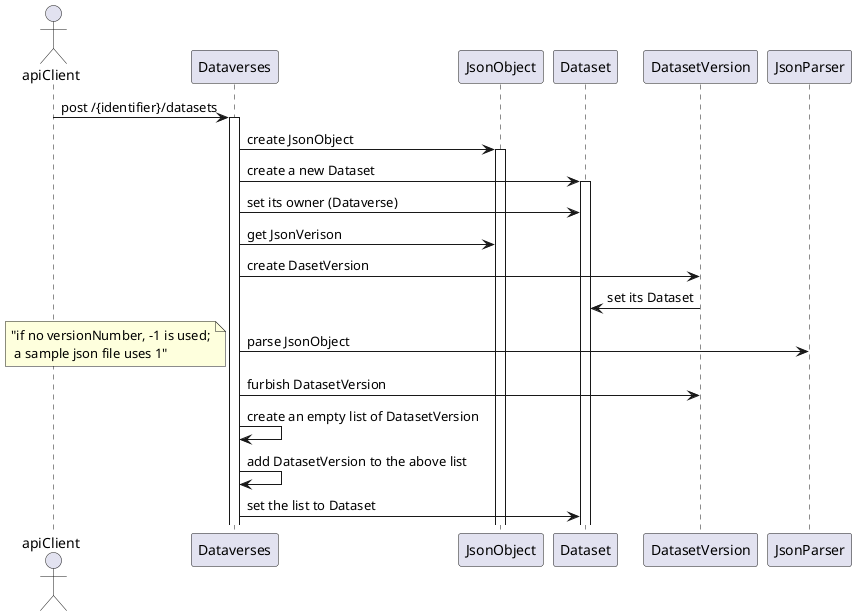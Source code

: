 @startuml
actor apiClient
apiClient ->Dataverses: post /{identifier}/datasets
activate Dataverses
Dataverses -> JsonObject: create JsonObject
activate JsonObject
Dataverses -> Dataset: create a new Dataset
activate Dataset
Dataverses -> Dataset: set its owner (Dataverse)
Dataverses -> JsonObject: get JsonVerison
Dataverses -> DatasetVersion: create DasetVersion

DatasetVersion -> Dataset: set its Dataset
Dataverses -> JsonParser: parse JsonObject
note left: "if no versionNumber, -1 is used;\n a sample json file uses 1"
Dataverses -> DatasetVersion: furbish DatasetVersion
Dataverses -> Dataverses: create an empty list of DatasetVersion
Dataverses -> Dataverses: add DatasetVersion to the above list
Dataverses -> Dataset: set the list to Dataset 

@end uml
